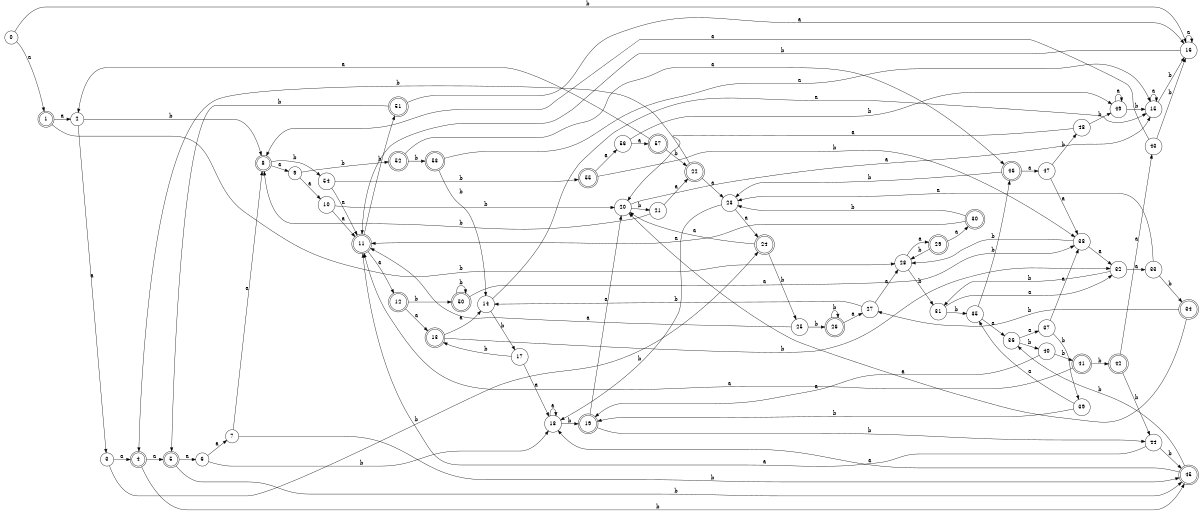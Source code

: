 digraph n47_2 {
__start0 [label="" shape="none"];

rankdir=LR;
size="8,5";

s0 [style="filled", color="black", fillcolor="white" shape="circle", label="0"];
s1 [style="rounded,filled", color="black", fillcolor="white" shape="doublecircle", label="1"];
s2 [style="filled", color="black", fillcolor="white" shape="circle", label="2"];
s3 [style="filled", color="black", fillcolor="white" shape="circle", label="3"];
s4 [style="rounded,filled", color="black", fillcolor="white" shape="doublecircle", label="4"];
s5 [style="rounded,filled", color="black", fillcolor="white" shape="doublecircle", label="5"];
s6 [style="filled", color="black", fillcolor="white" shape="circle", label="6"];
s7 [style="filled", color="black", fillcolor="white" shape="circle", label="7"];
s8 [style="rounded,filled", color="black", fillcolor="white" shape="doublecircle", label="8"];
s9 [style="filled", color="black", fillcolor="white" shape="circle", label="9"];
s10 [style="filled", color="black", fillcolor="white" shape="circle", label="10"];
s11 [style="rounded,filled", color="black", fillcolor="white" shape="doublecircle", label="11"];
s12 [style="rounded,filled", color="black", fillcolor="white" shape="doublecircle", label="12"];
s13 [style="rounded,filled", color="black", fillcolor="white" shape="doublecircle", label="13"];
s14 [style="filled", color="black", fillcolor="white" shape="circle", label="14"];
s15 [style="filled", color="black", fillcolor="white" shape="circle", label="15"];
s16 [style="filled", color="black", fillcolor="white" shape="circle", label="16"];
s17 [style="filled", color="black", fillcolor="white" shape="circle", label="17"];
s18 [style="filled", color="black", fillcolor="white" shape="circle", label="18"];
s19 [style="rounded,filled", color="black", fillcolor="white" shape="doublecircle", label="19"];
s20 [style="filled", color="black", fillcolor="white" shape="circle", label="20"];
s21 [style="filled", color="black", fillcolor="white" shape="circle", label="21"];
s22 [style="rounded,filled", color="black", fillcolor="white" shape="doublecircle", label="22"];
s23 [style="filled", color="black", fillcolor="white" shape="circle", label="23"];
s24 [style="rounded,filled", color="black", fillcolor="white" shape="doublecircle", label="24"];
s25 [style="filled", color="black", fillcolor="white" shape="circle", label="25"];
s26 [style="rounded,filled", color="black", fillcolor="white" shape="doublecircle", label="26"];
s27 [style="filled", color="black", fillcolor="white" shape="circle", label="27"];
s28 [style="filled", color="black", fillcolor="white" shape="circle", label="28"];
s29 [style="rounded,filled", color="black", fillcolor="white" shape="doublecircle", label="29"];
s30 [style="rounded,filled", color="black", fillcolor="white" shape="doublecircle", label="30"];
s31 [style="filled", color="black", fillcolor="white" shape="circle", label="31"];
s32 [style="filled", color="black", fillcolor="white" shape="circle", label="32"];
s33 [style="filled", color="black", fillcolor="white" shape="circle", label="33"];
s34 [style="rounded,filled", color="black", fillcolor="white" shape="doublecircle", label="34"];
s35 [style="filled", color="black", fillcolor="white" shape="circle", label="35"];
s36 [style="filled", color="black", fillcolor="white" shape="circle", label="36"];
s37 [style="filled", color="black", fillcolor="white" shape="circle", label="37"];
s38 [style="filled", color="black", fillcolor="white" shape="circle", label="38"];
s39 [style="filled", color="black", fillcolor="white" shape="circle", label="39"];
s40 [style="filled", color="black", fillcolor="white" shape="circle", label="40"];
s41 [style="rounded,filled", color="black", fillcolor="white" shape="doublecircle", label="41"];
s42 [style="rounded,filled", color="black", fillcolor="white" shape="doublecircle", label="42"];
s43 [style="filled", color="black", fillcolor="white" shape="circle", label="43"];
s44 [style="filled", color="black", fillcolor="white" shape="circle", label="44"];
s45 [style="rounded,filled", color="black", fillcolor="white" shape="doublecircle", label="45"];
s46 [style="rounded,filled", color="black", fillcolor="white" shape="doublecircle", label="46"];
s47 [style="filled", color="black", fillcolor="white" shape="circle", label="47"];
s48 [style="filled", color="black", fillcolor="white" shape="circle", label="48"];
s49 [style="filled", color="black", fillcolor="white" shape="circle", label="49"];
s50 [style="rounded,filled", color="black", fillcolor="white" shape="doublecircle", label="50"];
s51 [style="rounded,filled", color="black", fillcolor="white" shape="doublecircle", label="51"];
s52 [style="rounded,filled", color="black", fillcolor="white" shape="doublecircle", label="52"];
s53 [style="rounded,filled", color="black", fillcolor="white" shape="doublecircle", label="53"];
s54 [style="filled", color="black", fillcolor="white" shape="circle", label="54"];
s55 [style="rounded,filled", color="black", fillcolor="white" shape="doublecircle", label="55"];
s56 [style="filled", color="black", fillcolor="white" shape="circle", label="56"];
s57 [style="rounded,filled", color="black", fillcolor="white" shape="doublecircle", label="57"];
s0 -> s1 [label="a"];
s0 -> s16 [label="b"];
s1 -> s2 [label="a"];
s1 -> s28 [label="b"];
s2 -> s3 [label="a"];
s2 -> s8 [label="b"];
s3 -> s4 [label="a"];
s3 -> s24 [label="b"];
s4 -> s5 [label="a"];
s4 -> s45 [label="b"];
s5 -> s6 [label="a"];
s5 -> s45 [label="b"];
s6 -> s7 [label="a"];
s6 -> s18 [label="b"];
s7 -> s8 [label="a"];
s7 -> s45 [label="b"];
s8 -> s9 [label="a"];
s8 -> s54 [label="b"];
s9 -> s10 [label="a"];
s9 -> s52 [label="b"];
s10 -> s11 [label="a"];
s10 -> s20 [label="b"];
s11 -> s12 [label="a"];
s11 -> s51 [label="b"];
s12 -> s13 [label="a"];
s12 -> s50 [label="b"];
s13 -> s14 [label="a"];
s13 -> s32 [label="b"];
s14 -> s15 [label="a"];
s14 -> s17 [label="b"];
s15 -> s15 [label="a"];
s15 -> s16 [label="b"];
s16 -> s16 [label="a"];
s16 -> s11 [label="b"];
s17 -> s18 [label="a"];
s17 -> s13 [label="b"];
s18 -> s18 [label="a"];
s18 -> s19 [label="b"];
s19 -> s20 [label="a"];
s19 -> s44 [label="b"];
s20 -> s15 [label="a"];
s20 -> s21 [label="b"];
s21 -> s22 [label="a"];
s21 -> s8 [label="b"];
s22 -> s23 [label="a"];
s22 -> s4 [label="b"];
s23 -> s24 [label="a"];
s23 -> s18 [label="b"];
s24 -> s20 [label="a"];
s24 -> s25 [label="b"];
s25 -> s11 [label="a"];
s25 -> s26 [label="b"];
s26 -> s27 [label="a"];
s26 -> s26 [label="b"];
s27 -> s28 [label="a"];
s27 -> s14 [label="b"];
s28 -> s29 [label="a"];
s28 -> s31 [label="b"];
s29 -> s30 [label="a"];
s29 -> s28 [label="b"];
s30 -> s11 [label="a"];
s30 -> s23 [label="b"];
s31 -> s32 [label="a"];
s31 -> s35 [label="b"];
s32 -> s33 [label="a"];
s32 -> s31 [label="b"];
s33 -> s23 [label="a"];
s33 -> s34 [label="b"];
s34 -> s20 [label="a"];
s34 -> s27 [label="b"];
s35 -> s36 [label="a"];
s35 -> s46 [label="b"];
s36 -> s37 [label="a"];
s36 -> s40 [label="b"];
s37 -> s38 [label="a"];
s37 -> s39 [label="b"];
s38 -> s32 [label="a"];
s38 -> s28 [label="b"];
s39 -> s35 [label="a"];
s39 -> s19 [label="b"];
s40 -> s19 [label="a"];
s40 -> s41 [label="b"];
s41 -> s11 [label="a"];
s41 -> s42 [label="b"];
s42 -> s43 [label="a"];
s42 -> s44 [label="b"];
s43 -> s8 [label="a"];
s43 -> s16 [label="b"];
s44 -> s11 [label="a"];
s44 -> s45 [label="b"];
s45 -> s18 [label="a"];
s45 -> s36 [label="b"];
s46 -> s47 [label="a"];
s46 -> s23 [label="b"];
s47 -> s38 [label="a"];
s47 -> s48 [label="b"];
s48 -> s20 [label="a"];
s48 -> s49 [label="b"];
s49 -> s49 [label="a"];
s49 -> s15 [label="b"];
s50 -> s38 [label="a"];
s50 -> s50 [label="b"];
s51 -> s16 [label="a"];
s51 -> s5 [label="b"];
s52 -> s46 [label="a"];
s52 -> s53 [label="b"];
s53 -> s15 [label="a"];
s53 -> s14 [label="b"];
s54 -> s11 [label="a"];
s54 -> s55 [label="b"];
s55 -> s56 [label="a"];
s55 -> s38 [label="b"];
s56 -> s57 [label="a"];
s56 -> s49 [label="b"];
s57 -> s2 [label="a"];
s57 -> s22 [label="b"];

}
